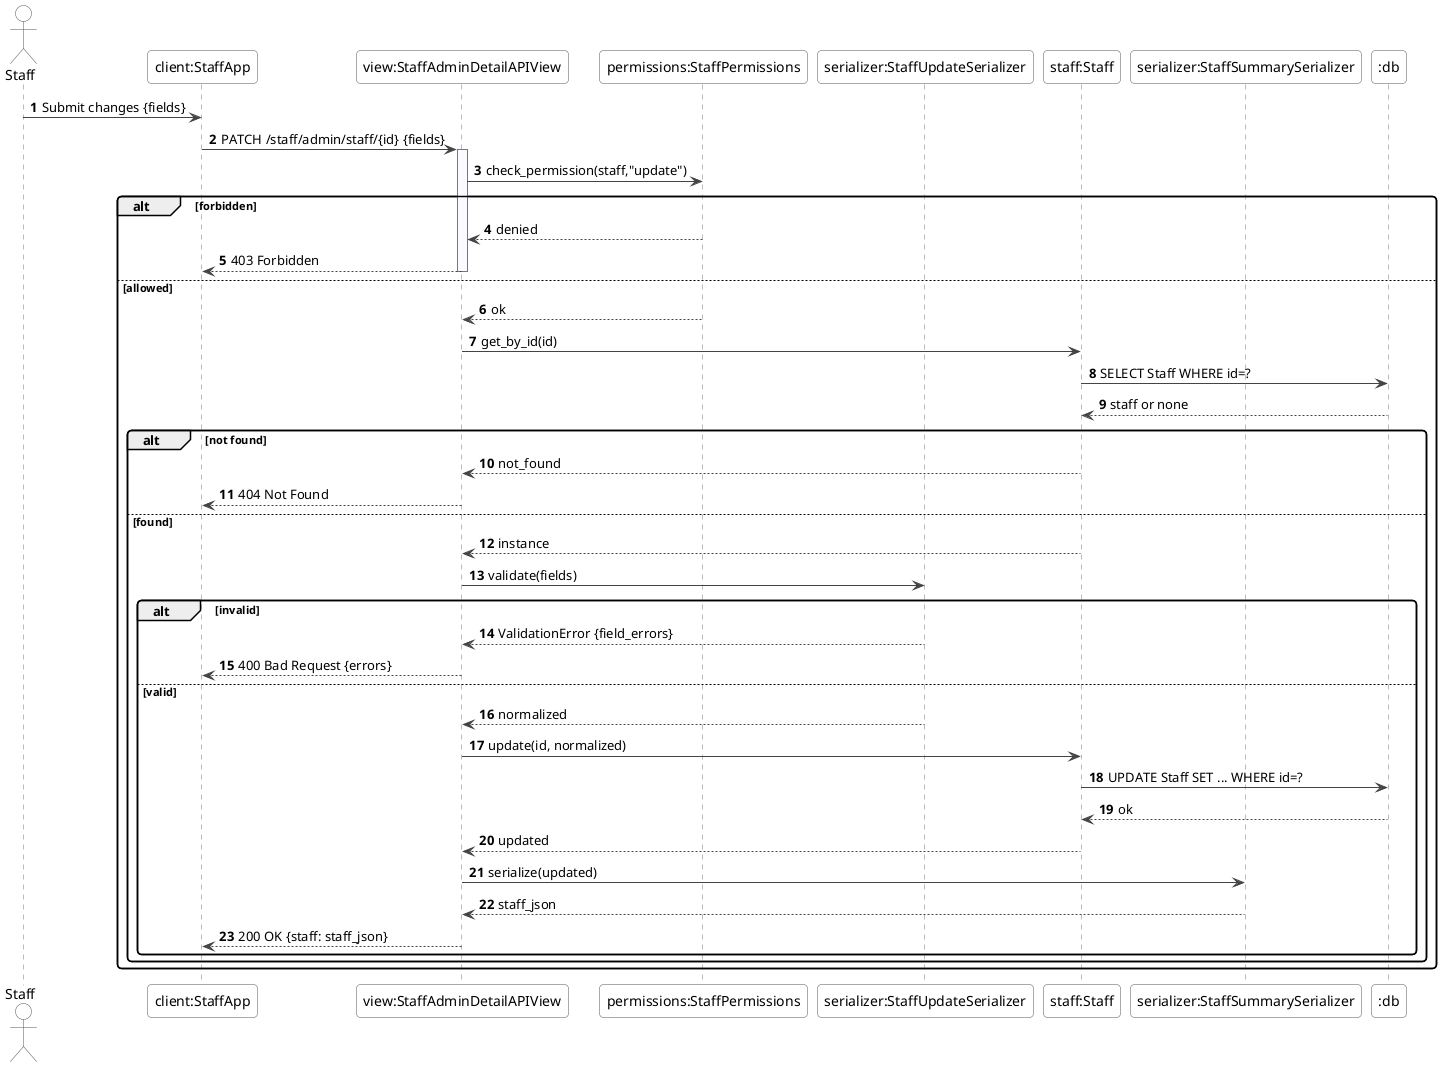 @startuml ManageStaff_UpdateSequence
skinparam shadowing false
skinparam roundcorner 8
skinparam sequence {
  ArrowColor #444
  LifeLineBorderColor #777
  LifeLineBackgroundColor #FBFBFF
  ParticipantBorderColor #555
  ParticipantBackgroundColor #FFFFFF
  ActorBorderColor #555
  ActorBackgroundColor #FFFFFF
  BoxBorderColor #999
}

autonumber
actor Staff
participant "client:StaffApp" as fe
participant "view:StaffAdminDetailAPIView" as detailv
participant "permissions:StaffPermissions" as perm
participant "serializer:StaffUpdateSerializer" as upsz
participant "staff:Staff" as staff
participant "serializer:StaffSummarySerializer" as sumsz
participant ":db" as db

Staff -> fe : Submit changes {fields}
fe -> detailv : PATCH /staff/admin/staff/{id} {fields}
activate detailv
detailv -> perm : check_permission(staff,"update")
alt forbidden
  perm --> detailv : denied
  detailv --> fe : 403 Forbidden
  deactivate detailv
else allowed
  perm --> detailv : ok
  detailv -> staff : get_by_id(id)
  staff -> db : SELECT Staff WHERE id=?
  db --> staff : staff or none
  alt not found
    staff --> detailv : not_found
    detailv --> fe : 404 Not Found
    deactivate detailv
  else found
    staff --> detailv : instance
    detailv -> upsz : validate(fields)
    alt invalid
      upsz --> detailv : ValidationError {field_errors}
      detailv --> fe : 400 Bad Request {errors}
      deactivate detailv
    else valid
      upsz --> detailv : normalized
      detailv -> staff : update(id, normalized)
      staff -> db : UPDATE Staff SET ... WHERE id=?
      db --> staff : ok
      staff --> detailv : updated
      detailv -> sumsz : serialize(updated)
      sumsz --> detailv : staff_json
      detailv --> fe : 200 OK {staff: staff_json}
      deactivate detailv
    end
  end
end
@enduml